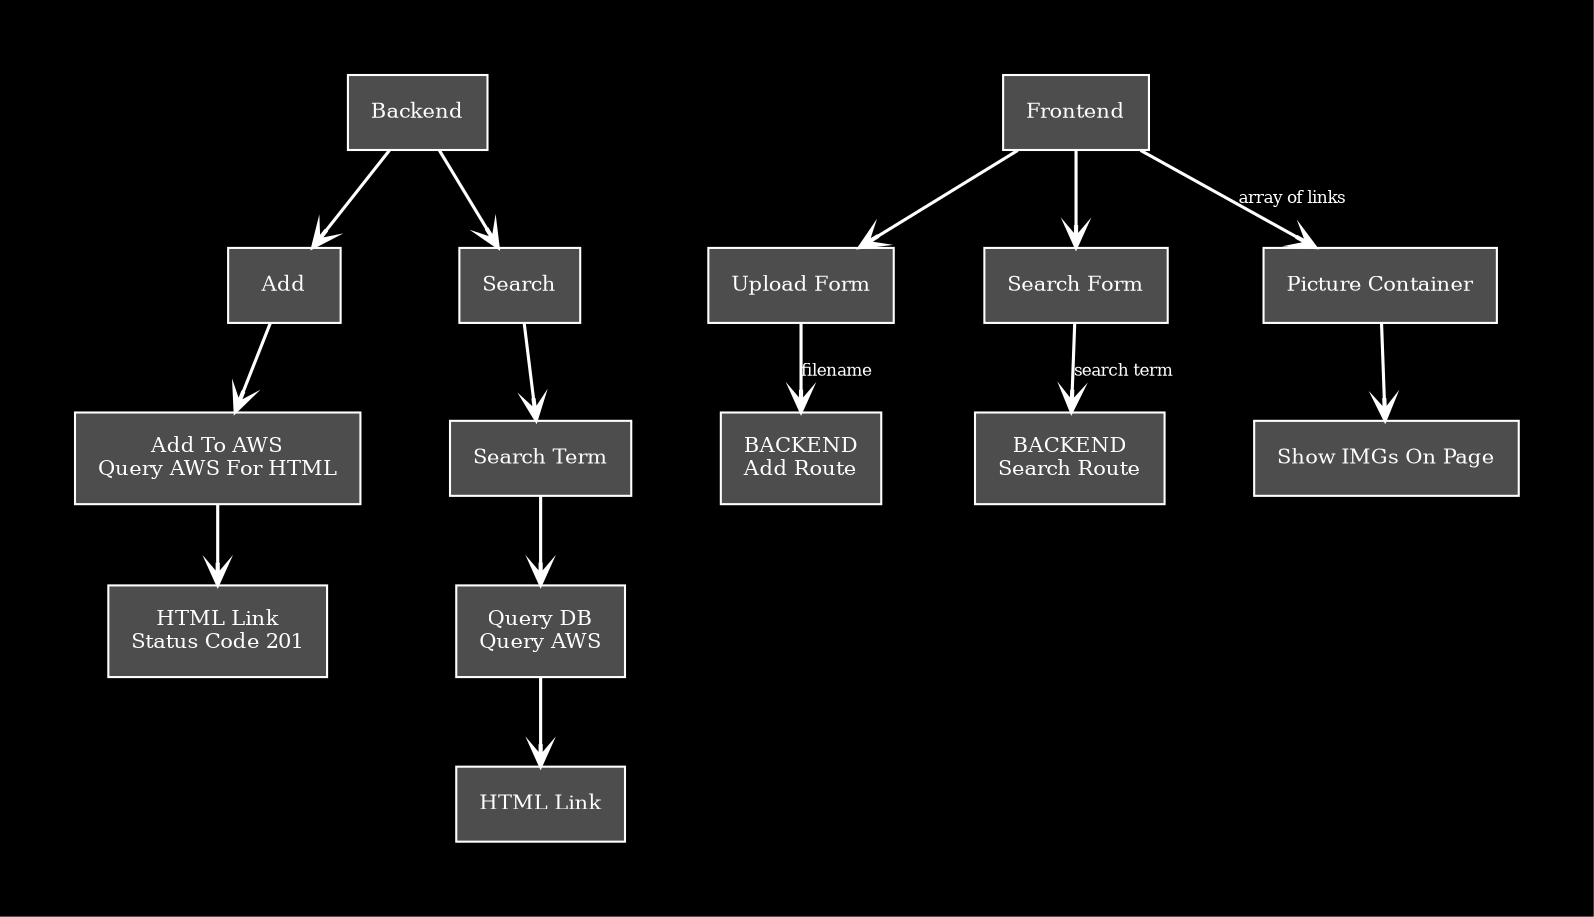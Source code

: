 digraph Pixly {

  // Light Mode
//   graph [pad="0.5", ranksep="0.4 equally", nodesep="0.6", fontsize="10pt"];
//   node [fontsize="10pt", shape="rectangle", margin="0.15"];
//   edge [fontsize="8pt", penwidth="1.5", arrowhead="vee"];

  // Dark Mode
  graph [pad="0.5", ranksep="0.4 equally", nodesep="0.6", fontsize="10pt", bgcolor="black"];
  node [fontsize="10pt", shape="rectangle", margin="0.15", fontcolor="white", color="white", fillcolor="gray30", style="filled"];
  edge [fontsize="8pt", penwidth="1.5", arrowhead="vee", color="white", fontcolor="white"];

  // Nodes & Edges

//   App [label="App\n\nState:\nisLoading\nsnacks\ndrinks"]

  Backend -> Add
  Add -> "Add To AWS\nQuery AWS For HTML"
  "Add To AWS\nQuery AWS For HTML" -> "HTML Link\nStatus Code 201"

  Backend -> Search
  Search -> "Search Term"
  "Search Term" -> "Query DB\nQuery AWS"
  "Query DB\nQuery AWS" -> "HTML Link"

  Frontend -> "Upload Form"
  Frontend -> "Search Form"
  "Upload Form" -> "BACKEND\nAdd Route" [label="filename"]
  "Search Form" -> "BACKEND\nSearch Route" [label="search term"]
  Frontend -> "Picture Container" [label="array of links"]
  "Picture Container" -> "Show IMGs On Page"
}

# onSubmit:
#     filename = input.filename
#     obj_name = uuid4()
#     Pictures.add(...metadata, obj_name)
#     s3.upload_file(filename, bucketname, obj_name)

# onSearch:
#     term = input.term
#     picture_record = Pictures.query.all(where id = id)
#     html_link = s3.PresignedUrl(picture_record.obj_name, exp=3600)
#     return html_link